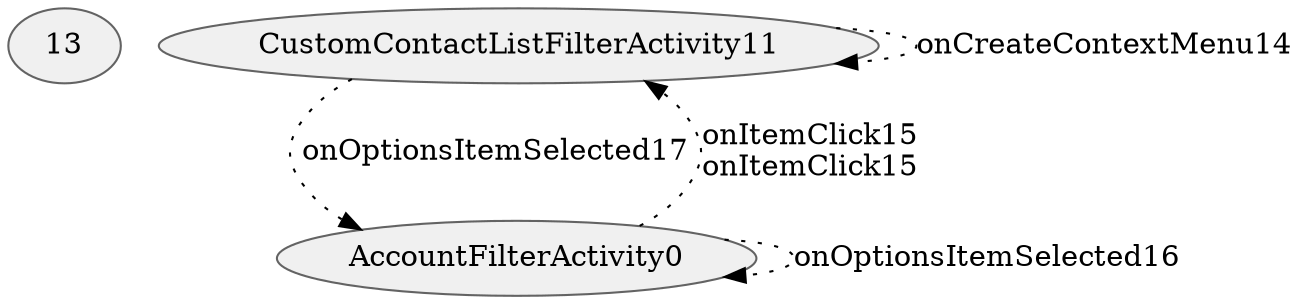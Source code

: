 digraph {
fontname="Helvetica";
node[style="filled,solid", colorscheme=greys3, fillcolor=1, color=3];
13;
CustomContactListFilterActivity11;
AccountFilterActivity0;
CustomContactListFilterActivity11 -> CustomContactListFilterActivity11[label="onCreateContextMenu14",style=dotted];
CustomContactListFilterActivity11 -> AccountFilterActivity0[label="onOptionsItemSelected17",style=dotted];
AccountFilterActivity0 -> CustomContactListFilterActivity11[label="onItemClick15
onItemClick15",style=dotted];
AccountFilterActivity0 -> AccountFilterActivity0[label="onOptionsItemSelected16",style=dotted];
}
